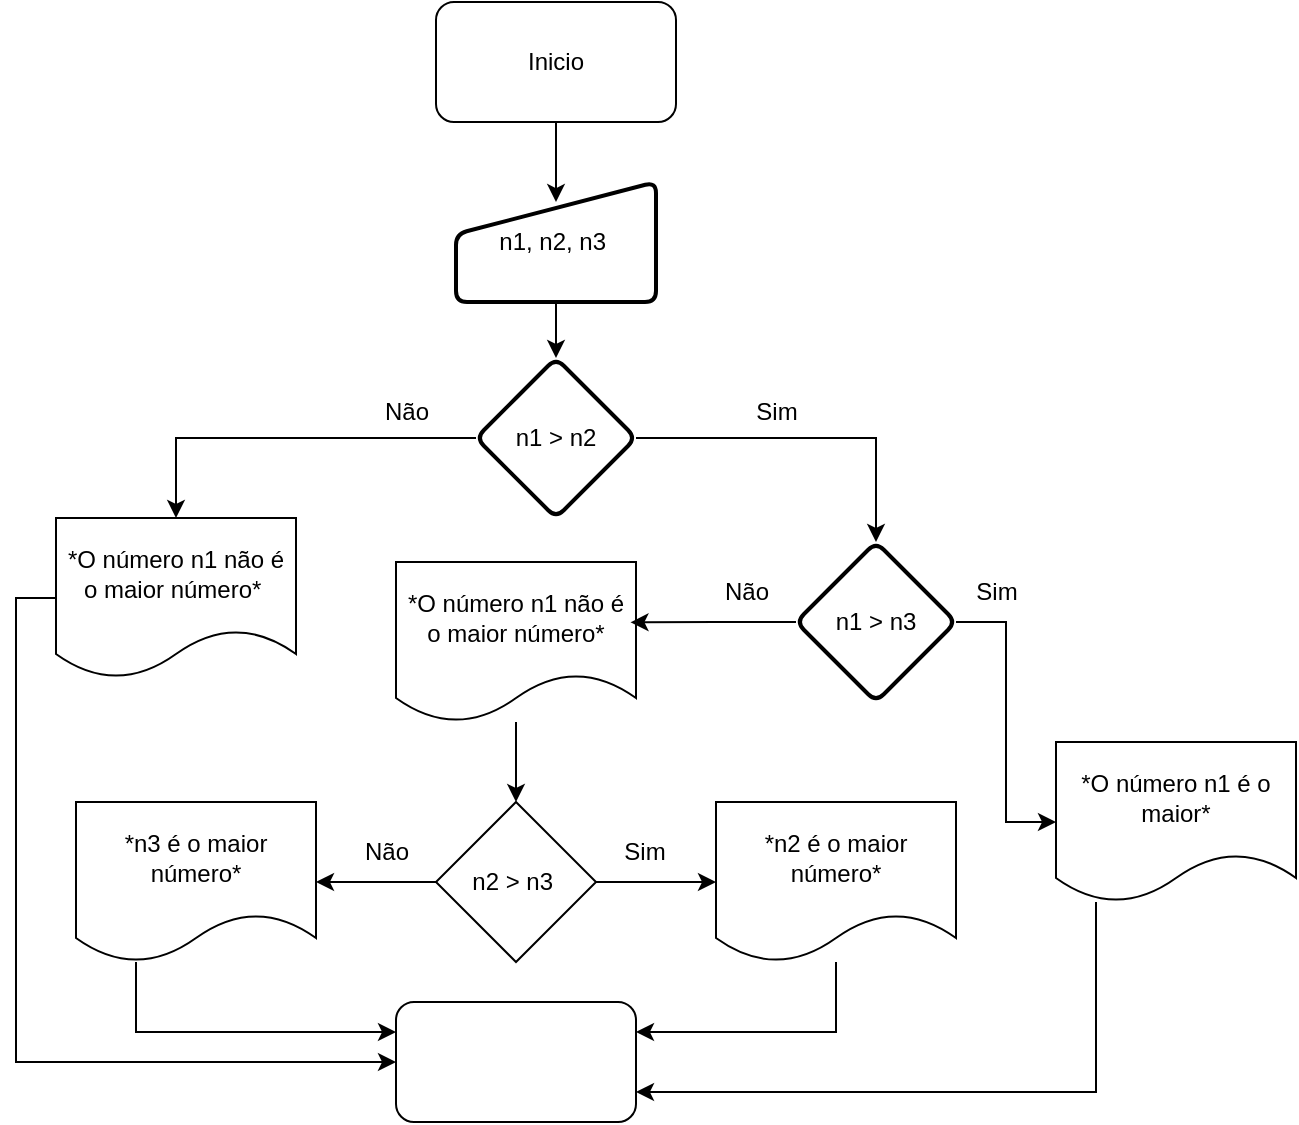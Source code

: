 <mxfile version="25.0.2">
  <diagram name="Página-1" id="sAeKK_rQNhiTtJZ15ATA">
    <mxGraphModel dx="1276" dy="614" grid="1" gridSize="10" guides="1" tooltips="1" connect="1" arrows="1" fold="1" page="1" pageScale="1" pageWidth="827" pageHeight="1169" math="0" shadow="0">
      <root>
        <mxCell id="0" />
        <mxCell id="1" parent="0" />
        <mxCell id="ctaeKrVYf4M-RihmR7qw-1" value="Inicio" style="rounded=1;whiteSpace=wrap;html=1;" vertex="1" parent="1">
          <mxGeometry x="310" width="120" height="60" as="geometry" />
        </mxCell>
        <mxCell id="ctaeKrVYf4M-RihmR7qw-5" value="" style="edgeStyle=orthogonalEdgeStyle;rounded=0;orthogonalLoop=1;jettySize=auto;html=1;" edge="1" parent="1" source="ctaeKrVYf4M-RihmR7qw-2" target="ctaeKrVYf4M-RihmR7qw-4">
          <mxGeometry relative="1" as="geometry" />
        </mxCell>
        <mxCell id="ctaeKrVYf4M-RihmR7qw-2" value="n1, n2, n3&amp;nbsp;" style="html=1;strokeWidth=2;shape=manualInput;whiteSpace=wrap;rounded=1;size=26;arcSize=11;" vertex="1" parent="1">
          <mxGeometry x="320" y="90" width="100" height="60" as="geometry" />
        </mxCell>
        <mxCell id="ctaeKrVYf4M-RihmR7qw-3" style="edgeStyle=orthogonalEdgeStyle;rounded=0;orthogonalLoop=1;jettySize=auto;html=1;entryX=0.5;entryY=0.167;entryDx=0;entryDy=0;entryPerimeter=0;" edge="1" parent="1" source="ctaeKrVYf4M-RihmR7qw-1" target="ctaeKrVYf4M-RihmR7qw-2">
          <mxGeometry relative="1" as="geometry" />
        </mxCell>
        <mxCell id="ctaeKrVYf4M-RihmR7qw-12" value="" style="edgeStyle=orthogonalEdgeStyle;rounded=0;orthogonalLoop=1;jettySize=auto;html=1;" edge="1" parent="1" source="ctaeKrVYf4M-RihmR7qw-4" target="ctaeKrVYf4M-RihmR7qw-11">
          <mxGeometry relative="1" as="geometry" />
        </mxCell>
        <mxCell id="ctaeKrVYf4M-RihmR7qw-15" style="edgeStyle=orthogonalEdgeStyle;rounded=0;orthogonalLoop=1;jettySize=auto;html=1;entryX=0.5;entryY=0;entryDx=0;entryDy=0;" edge="1" parent="1" source="ctaeKrVYf4M-RihmR7qw-4" target="ctaeKrVYf4M-RihmR7qw-14">
          <mxGeometry relative="1" as="geometry" />
        </mxCell>
        <mxCell id="ctaeKrVYf4M-RihmR7qw-4" value="n1 &amp;gt; n2" style="rhombus;whiteSpace=wrap;html=1;strokeWidth=2;rounded=1;arcSize=11;" vertex="1" parent="1">
          <mxGeometry x="330" y="178" width="80" height="80" as="geometry" />
        </mxCell>
        <mxCell id="ctaeKrVYf4M-RihmR7qw-23" value="" style="edgeStyle=orthogonalEdgeStyle;rounded=0;orthogonalLoop=1;jettySize=auto;html=1;entryX=0;entryY=0.5;entryDx=0;entryDy=0;" edge="1" parent="1" source="ctaeKrVYf4M-RihmR7qw-11" target="ctaeKrVYf4M-RihmR7qw-25">
          <mxGeometry relative="1" as="geometry">
            <mxPoint x="650" y="310" as="targetPoint" />
          </mxGeometry>
        </mxCell>
        <mxCell id="ctaeKrVYf4M-RihmR7qw-11" value="n1 &amp;gt; n3" style="rhombus;whiteSpace=wrap;html=1;strokeWidth=2;rounded=1;arcSize=11;" vertex="1" parent="1">
          <mxGeometry x="490" y="270" width="80" height="80" as="geometry" />
        </mxCell>
        <mxCell id="ctaeKrVYf4M-RihmR7qw-13" value="Sim" style="text;html=1;align=center;verticalAlign=middle;resizable=0;points=[];autosize=1;strokeColor=none;fillColor=none;" vertex="1" parent="1">
          <mxGeometry x="460" y="190" width="40" height="30" as="geometry" />
        </mxCell>
        <mxCell id="ctaeKrVYf4M-RihmR7qw-37" style="edgeStyle=orthogonalEdgeStyle;rounded=0;orthogonalLoop=1;jettySize=auto;html=1;" edge="1" parent="1" source="ctaeKrVYf4M-RihmR7qw-14" target="ctaeKrVYf4M-RihmR7qw-36">
          <mxGeometry relative="1" as="geometry">
            <Array as="points">
              <mxPoint x="100" y="298" />
              <mxPoint x="100" y="530" />
            </Array>
          </mxGeometry>
        </mxCell>
        <mxCell id="ctaeKrVYf4M-RihmR7qw-14" value="*O número n1 não é&lt;div&gt;o maior número*&amp;nbsp;&lt;/div&gt;" style="shape=document;whiteSpace=wrap;html=1;boundedLbl=1;" vertex="1" parent="1">
          <mxGeometry x="120" y="258" width="120" height="80" as="geometry" />
        </mxCell>
        <mxCell id="ctaeKrVYf4M-RihmR7qw-16" value="Não" style="text;html=1;align=center;verticalAlign=middle;resizable=0;points=[];autosize=1;strokeColor=none;fillColor=none;" vertex="1" parent="1">
          <mxGeometry x="270" y="190" width="50" height="30" as="geometry" />
        </mxCell>
        <mxCell id="ctaeKrVYf4M-RihmR7qw-28" value="" style="edgeStyle=orthogonalEdgeStyle;rounded=0;orthogonalLoop=1;jettySize=auto;html=1;" edge="1" parent="1" source="ctaeKrVYf4M-RihmR7qw-17" target="ctaeKrVYf4M-RihmR7qw-27">
          <mxGeometry relative="1" as="geometry" />
        </mxCell>
        <mxCell id="ctaeKrVYf4M-RihmR7qw-17" value="*O número n1 não é o maior número*" style="shape=document;whiteSpace=wrap;html=1;boundedLbl=1;" vertex="1" parent="1">
          <mxGeometry x="290" y="280" width="120" height="80" as="geometry" />
        </mxCell>
        <mxCell id="ctaeKrVYf4M-RihmR7qw-19" style="edgeStyle=orthogonalEdgeStyle;rounded=0;orthogonalLoop=1;jettySize=auto;html=1;entryX=0.977;entryY=0.377;entryDx=0;entryDy=0;entryPerimeter=0;" edge="1" parent="1" source="ctaeKrVYf4M-RihmR7qw-11" target="ctaeKrVYf4M-RihmR7qw-17">
          <mxGeometry relative="1" as="geometry" />
        </mxCell>
        <mxCell id="ctaeKrVYf4M-RihmR7qw-20" value="Não" style="text;html=1;align=center;verticalAlign=middle;resizable=0;points=[];autosize=1;strokeColor=none;fillColor=none;" vertex="1" parent="1">
          <mxGeometry x="440" y="280" width="50" height="30" as="geometry" />
        </mxCell>
        <mxCell id="ctaeKrVYf4M-RihmR7qw-24" value="Sim" style="text;html=1;align=center;verticalAlign=middle;resizable=0;points=[];autosize=1;strokeColor=none;fillColor=none;" vertex="1" parent="1">
          <mxGeometry x="570" y="280" width="40" height="30" as="geometry" />
        </mxCell>
        <mxCell id="ctaeKrVYf4M-RihmR7qw-40" style="edgeStyle=orthogonalEdgeStyle;rounded=0;orthogonalLoop=1;jettySize=auto;html=1;entryX=1;entryY=0.75;entryDx=0;entryDy=0;" edge="1" parent="1" source="ctaeKrVYf4M-RihmR7qw-25" target="ctaeKrVYf4M-RihmR7qw-36">
          <mxGeometry relative="1" as="geometry">
            <Array as="points">
              <mxPoint x="640" y="545" />
            </Array>
          </mxGeometry>
        </mxCell>
        <mxCell id="ctaeKrVYf4M-RihmR7qw-25" value="*O número n1 é o maior*" style="shape=document;whiteSpace=wrap;html=1;boundedLbl=1;" vertex="1" parent="1">
          <mxGeometry x="620" y="370" width="120" height="80" as="geometry" />
        </mxCell>
        <mxCell id="ctaeKrVYf4M-RihmR7qw-30" value="" style="edgeStyle=orthogonalEdgeStyle;rounded=0;orthogonalLoop=1;jettySize=auto;html=1;" edge="1" parent="1" source="ctaeKrVYf4M-RihmR7qw-27" target="ctaeKrVYf4M-RihmR7qw-29">
          <mxGeometry relative="1" as="geometry" />
        </mxCell>
        <mxCell id="ctaeKrVYf4M-RihmR7qw-33" value="" style="edgeStyle=orthogonalEdgeStyle;rounded=0;orthogonalLoop=1;jettySize=auto;html=1;" edge="1" parent="1" source="ctaeKrVYf4M-RihmR7qw-27" target="ctaeKrVYf4M-RihmR7qw-32">
          <mxGeometry relative="1" as="geometry" />
        </mxCell>
        <mxCell id="ctaeKrVYf4M-RihmR7qw-27" value="n2 &amp;gt; n3&amp;nbsp;" style="rhombus;whiteSpace=wrap;html=1;" vertex="1" parent="1">
          <mxGeometry x="310" y="400" width="80" height="80" as="geometry" />
        </mxCell>
        <mxCell id="ctaeKrVYf4M-RihmR7qw-39" style="edgeStyle=orthogonalEdgeStyle;rounded=0;orthogonalLoop=1;jettySize=auto;html=1;entryX=1;entryY=0.25;entryDx=0;entryDy=0;" edge="1" parent="1" source="ctaeKrVYf4M-RihmR7qw-29" target="ctaeKrVYf4M-RihmR7qw-36">
          <mxGeometry relative="1" as="geometry">
            <Array as="points">
              <mxPoint x="510" y="515" />
            </Array>
          </mxGeometry>
        </mxCell>
        <mxCell id="ctaeKrVYf4M-RihmR7qw-29" value="*n2 é o maior número*" style="shape=document;whiteSpace=wrap;html=1;boundedLbl=1;" vertex="1" parent="1">
          <mxGeometry x="450" y="400" width="120" height="80" as="geometry" />
        </mxCell>
        <mxCell id="ctaeKrVYf4M-RihmR7qw-38" style="edgeStyle=orthogonalEdgeStyle;rounded=0;orthogonalLoop=1;jettySize=auto;html=1;entryX=0;entryY=0.25;entryDx=0;entryDy=0;" edge="1" parent="1" source="ctaeKrVYf4M-RihmR7qw-32" target="ctaeKrVYf4M-RihmR7qw-36">
          <mxGeometry relative="1" as="geometry">
            <Array as="points">
              <mxPoint x="160" y="515" />
            </Array>
          </mxGeometry>
        </mxCell>
        <mxCell id="ctaeKrVYf4M-RihmR7qw-32" value="*n3 é o maior número*" style="shape=document;whiteSpace=wrap;html=1;boundedLbl=1;" vertex="1" parent="1">
          <mxGeometry x="130" y="400" width="120" height="80" as="geometry" />
        </mxCell>
        <mxCell id="ctaeKrVYf4M-RihmR7qw-34" value="Sim" style="text;html=1;align=center;verticalAlign=middle;resizable=0;points=[];autosize=1;strokeColor=none;fillColor=none;" vertex="1" parent="1">
          <mxGeometry x="394" y="410" width="40" height="30" as="geometry" />
        </mxCell>
        <mxCell id="ctaeKrVYf4M-RihmR7qw-35" value="Não" style="text;html=1;align=center;verticalAlign=middle;resizable=0;points=[];autosize=1;strokeColor=none;fillColor=none;" vertex="1" parent="1">
          <mxGeometry x="260" y="410" width="50" height="30" as="geometry" />
        </mxCell>
        <mxCell id="ctaeKrVYf4M-RihmR7qw-36" value="" style="rounded=1;whiteSpace=wrap;html=1;" vertex="1" parent="1">
          <mxGeometry x="290" y="500" width="120" height="60" as="geometry" />
        </mxCell>
      </root>
    </mxGraphModel>
  </diagram>
</mxfile>
